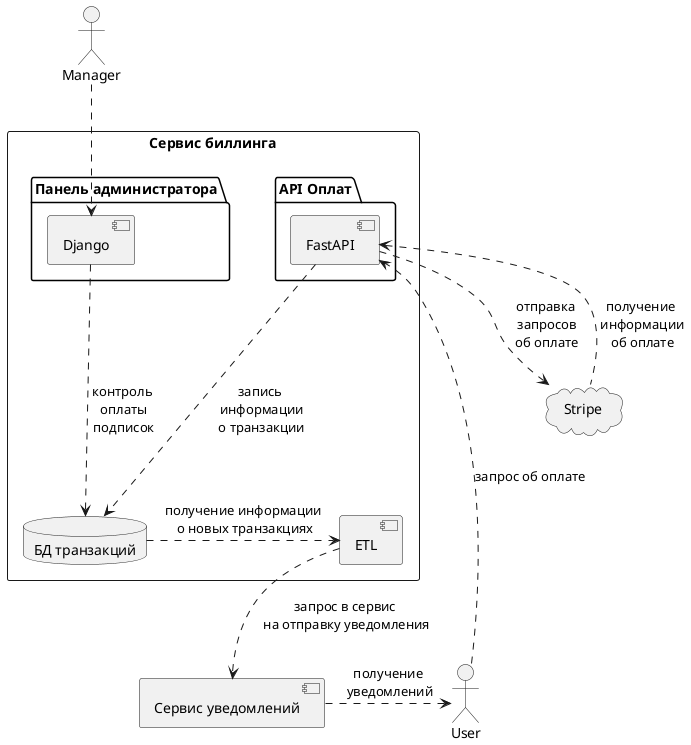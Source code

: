 @startuml
actor User
actor Manager

cloud "Stripe" as stripe

component "Сервис уведомлений" as notifications_service

rectangle "Сервис биллинга" {
  database "БД транзакций" as billing_db
  component "ETL" as billing_notification_etl

  package "Панель администратора" {
    [Django] as admin_panel
  }

  package "API Оплат" {
    [FastAPI] as billing_api
  }

  billing_api ..> stripe : отправка\n запросов\n об оплате
  billing_api <.. stripe : получение\n информации\n об оплате
  billing_api ...> billing_db : запись\n информации\n о транзакции
  admin_panel ...> billing_db : контроль\n оплаты\n подписок
  billing_notification_etl <.l. billing_db : получение информации\n о новых транзакциях
}

billing_notification_etl ..> notifications_service : запрос в сервис\n на отправку уведомления
notifications_service .r.> User : получение\n уведомлений

Manager ..> admin_panel
User ..> billing_api : запрос об оплате
@enduml
